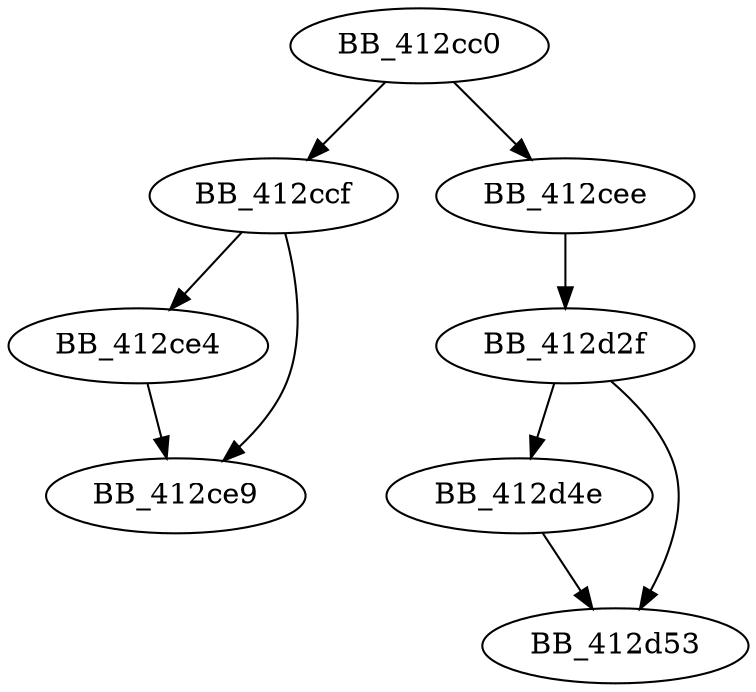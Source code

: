DiGraph sub_412CC0{
BB_412cc0->BB_412ccf
BB_412cc0->BB_412cee
BB_412ccf->BB_412ce4
BB_412ccf->BB_412ce9
BB_412ce4->BB_412ce9
BB_412cee->BB_412d2f
BB_412d2f->BB_412d4e
BB_412d2f->BB_412d53
BB_412d4e->BB_412d53
}

